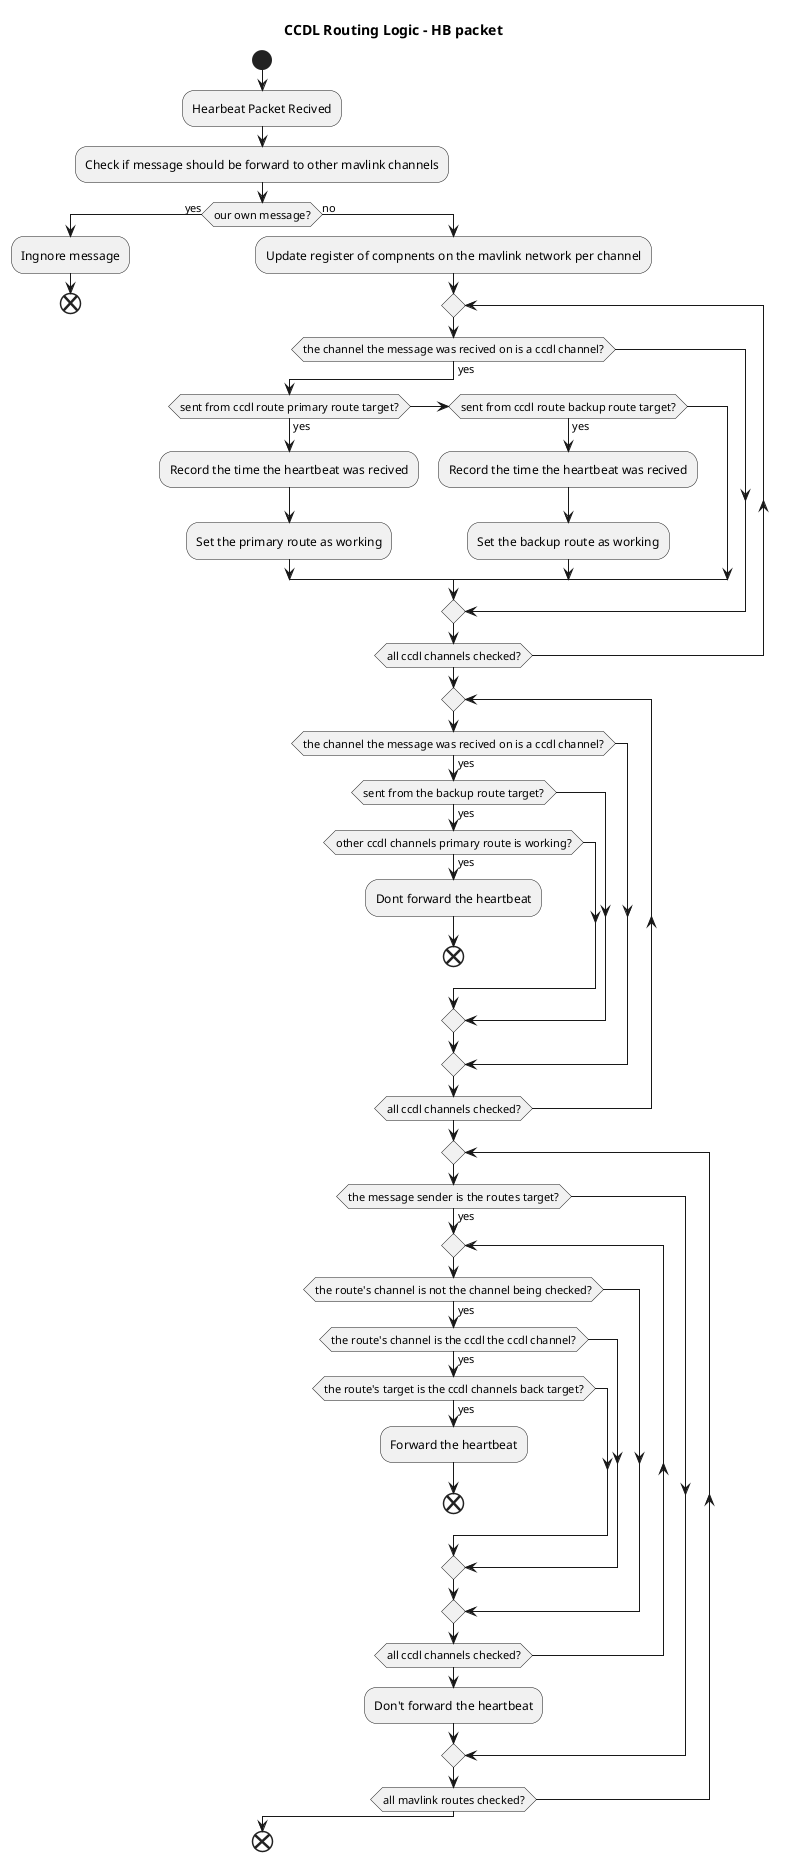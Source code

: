 @startuml ccdl_routing_heartbeat

title "CCDL Routing Logic - HB packet"

start
:Hearbeat Packet Recived;
:Check if message should be forward to other mavlink channels;
if (our own message?) then (yes)
    :Ingnore message;
    end
else (no)
    :Update register of compnents on the mavlink network per channel;
    repeat
        if (the channel the message was recived on is a ccdl channel?) then (yes)
            if (sent from ccdl route primary route target?) then (yes)
                :Record the time the heartbeat was recived;
                :Set the primary route as working;
            elseif (sent from ccdl route backup route target?) then (yes)
                :Record the time the heartbeat was recived;
                :Set the backup route as working;
            endif
        endif
    repeat while (all ccdl channels checked?)
    repeat
        if (the channel the message was recived on is a ccdl channel?) then (yes)
            if (sent from the backup route target?) then (yes)
                if (other ccdl channels primary route is working?) then (yes)
                    :Dont forward the heartbeat;
                    end
                endif
            endif
        endif
    repeat while (all ccdl channels checked?)
    repeat
        if (the message sender is the routes target?) then (yes)
            repeat
                if (the route's channel is not the channel being checked?) then (yes)
                    if (the route's channel is the ccdl the ccdl channel?) then (yes)
                        if (the route's target is the ccdl channels back target?) then (yes)
                            :Forward the heartbeat;
                            end
                        endif
                    endif
                endif
            repeat while (all ccdl channels checked?)
            :Don't forward the heartbeat;
        endif
    repeat while (all mavlink routes checked?)
endif
end

@enduml